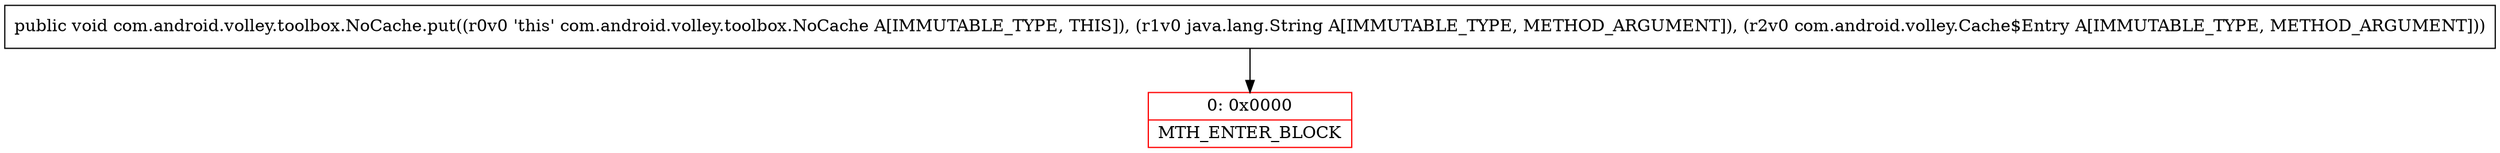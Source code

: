 digraph "CFG forcom.android.volley.toolbox.NoCache.put(Ljava\/lang\/String;Lcom\/android\/volley\/Cache$Entry;)V" {
subgraph cluster_Region_1670554272 {
label = "R(0)";
node [shape=record,color=blue];
}
Node_0 [shape=record,color=red,label="{0\:\ 0x0000|MTH_ENTER_BLOCK\l}"];
MethodNode[shape=record,label="{public void com.android.volley.toolbox.NoCache.put((r0v0 'this' com.android.volley.toolbox.NoCache A[IMMUTABLE_TYPE, THIS]), (r1v0 java.lang.String A[IMMUTABLE_TYPE, METHOD_ARGUMENT]), (r2v0 com.android.volley.Cache$Entry A[IMMUTABLE_TYPE, METHOD_ARGUMENT])) }"];
MethodNode -> Node_0;
}

